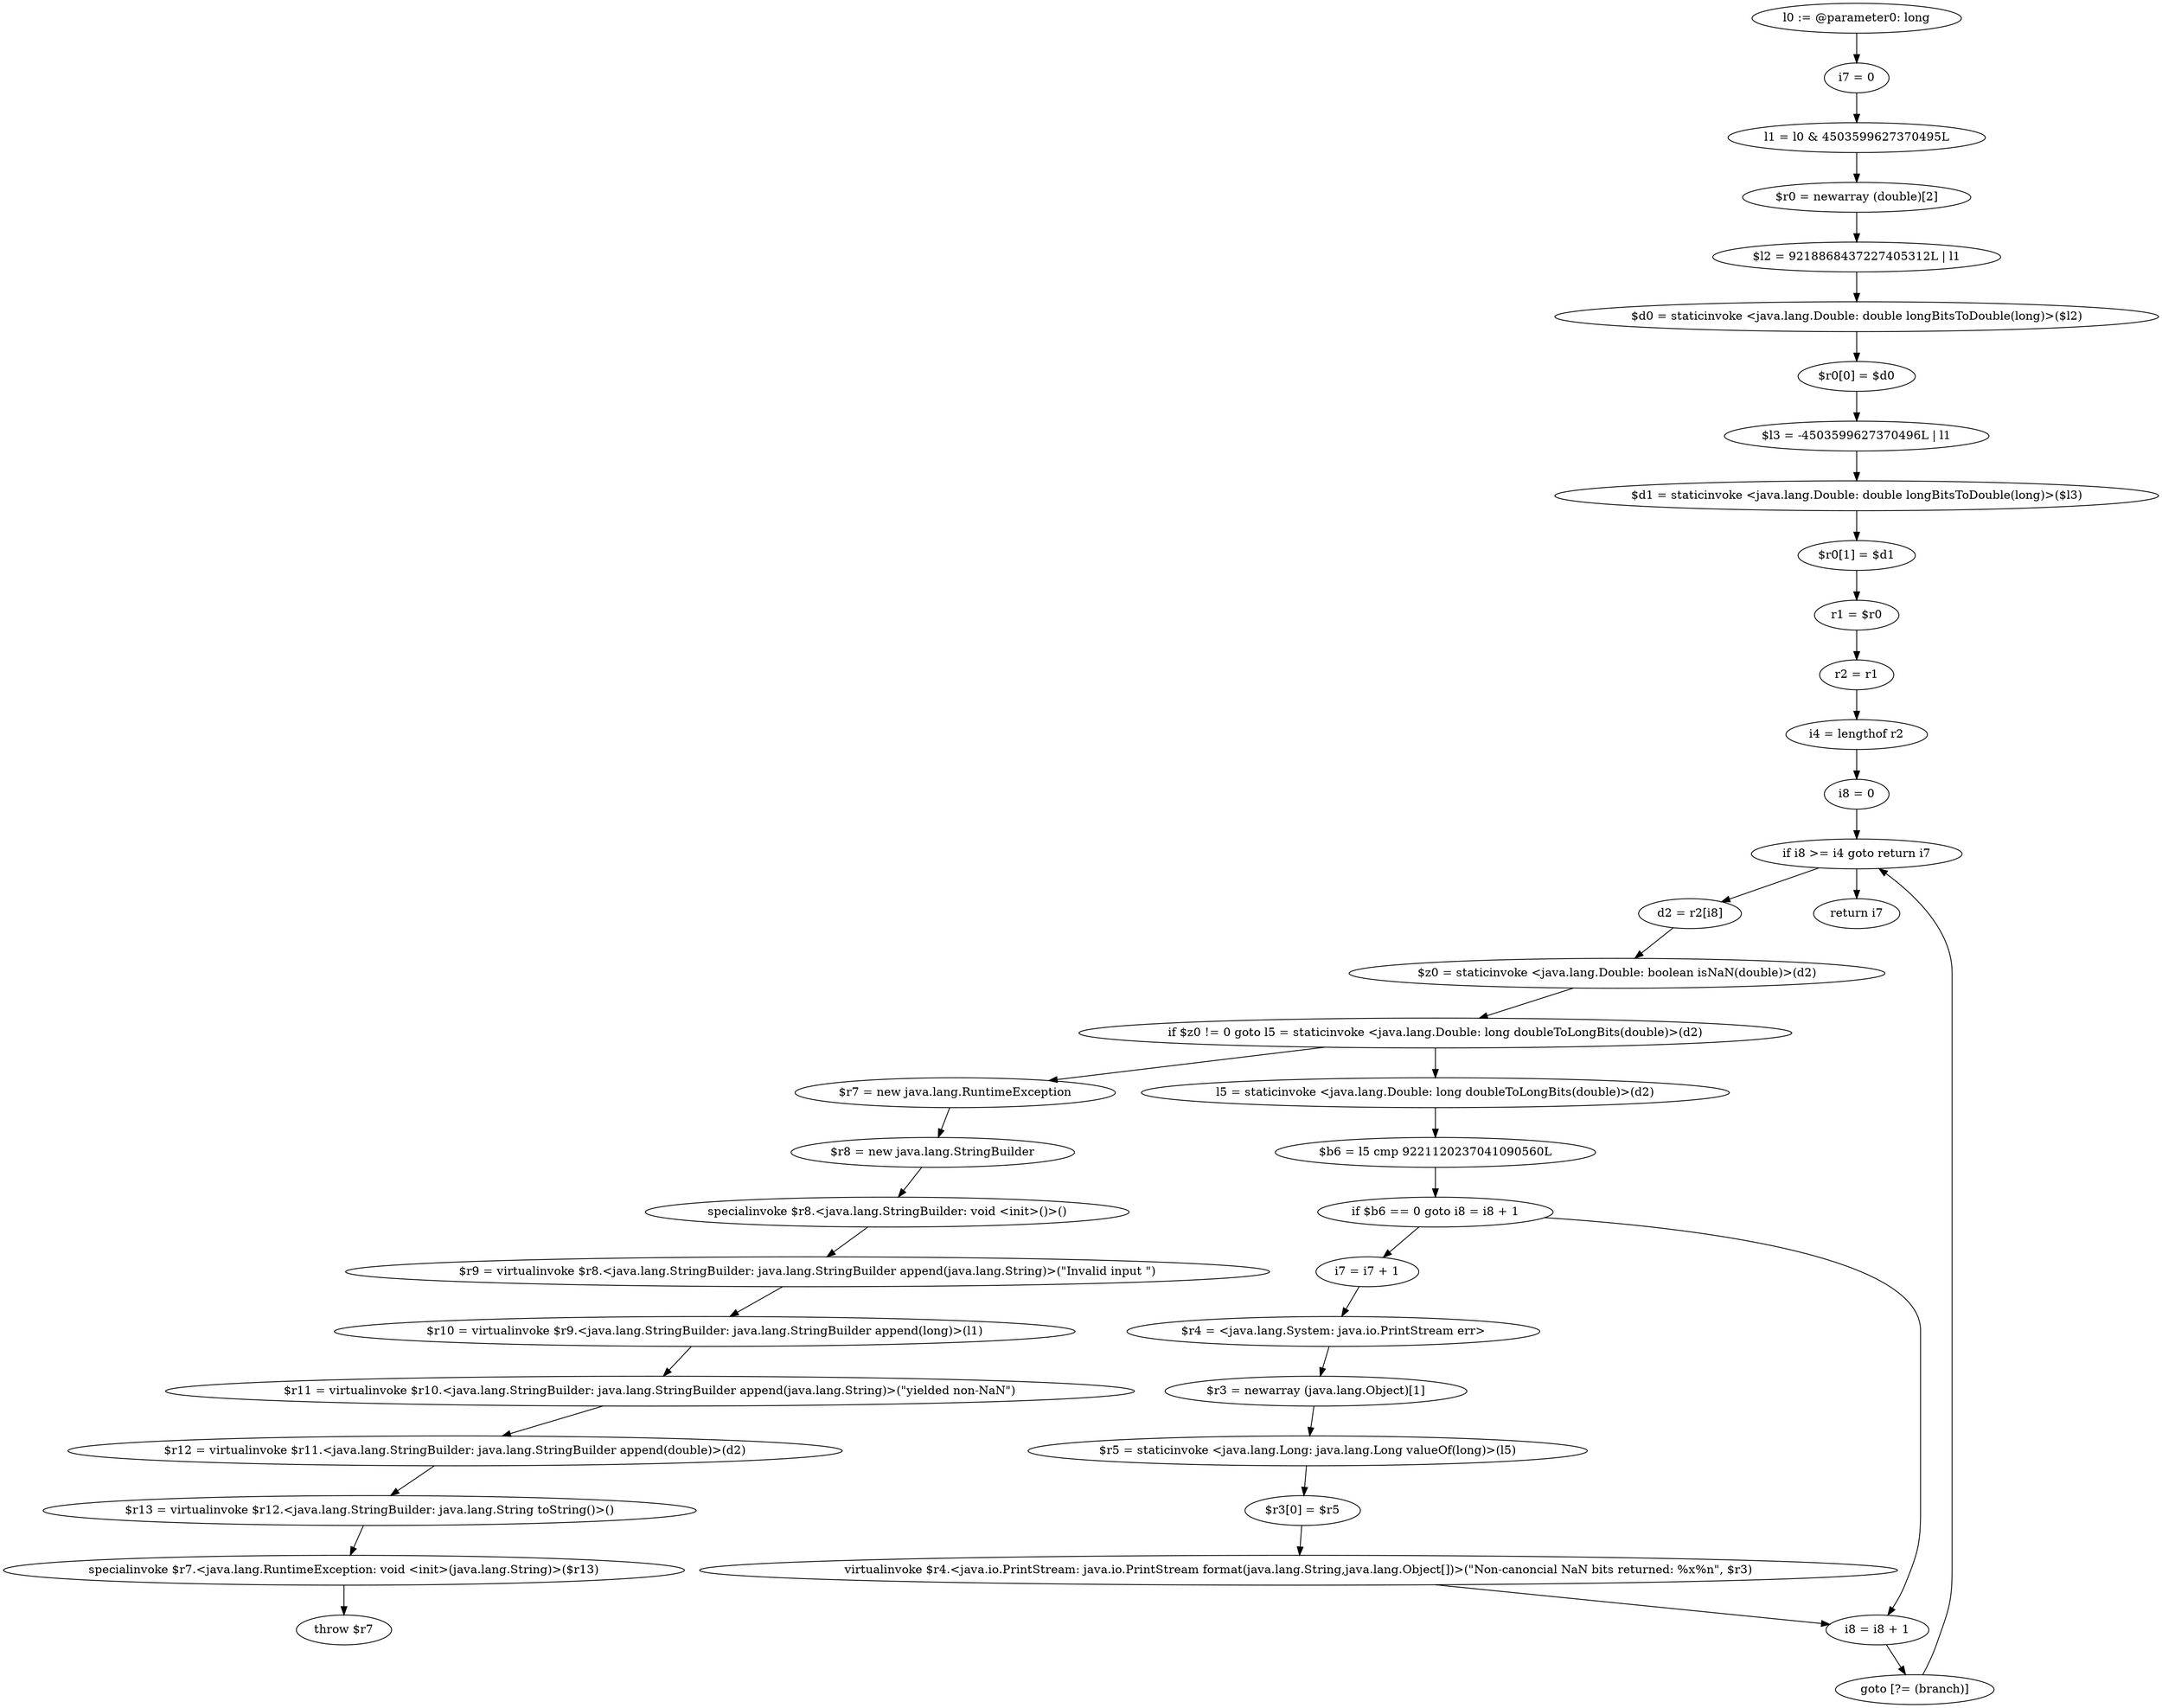 digraph "unitGraph" {
    "l0 := @parameter0: long"
    "i7 = 0"
    "l1 = l0 & 4503599627370495L"
    "$r0 = newarray (double)[2]"
    "$l2 = 9218868437227405312L | l1"
    "$d0 = staticinvoke <java.lang.Double: double longBitsToDouble(long)>($l2)"
    "$r0[0] = $d0"
    "$l3 = -4503599627370496L | l1"
    "$d1 = staticinvoke <java.lang.Double: double longBitsToDouble(long)>($l3)"
    "$r0[1] = $d1"
    "r1 = $r0"
    "r2 = r1"
    "i4 = lengthof r2"
    "i8 = 0"
    "if i8 >= i4 goto return i7"
    "d2 = r2[i8]"
    "$z0 = staticinvoke <java.lang.Double: boolean isNaN(double)>(d2)"
    "if $z0 != 0 goto l5 = staticinvoke <java.lang.Double: long doubleToLongBits(double)>(d2)"
    "$r7 = new java.lang.RuntimeException"
    "$r8 = new java.lang.StringBuilder"
    "specialinvoke $r8.<java.lang.StringBuilder: void <init>()>()"
    "$r9 = virtualinvoke $r8.<java.lang.StringBuilder: java.lang.StringBuilder append(java.lang.String)>(\"Invalid input \")"
    "$r10 = virtualinvoke $r9.<java.lang.StringBuilder: java.lang.StringBuilder append(long)>(l1)"
    "$r11 = virtualinvoke $r10.<java.lang.StringBuilder: java.lang.StringBuilder append(java.lang.String)>(\"yielded non-NaN\")"
    "$r12 = virtualinvoke $r11.<java.lang.StringBuilder: java.lang.StringBuilder append(double)>(d2)"
    "$r13 = virtualinvoke $r12.<java.lang.StringBuilder: java.lang.String toString()>()"
    "specialinvoke $r7.<java.lang.RuntimeException: void <init>(java.lang.String)>($r13)"
    "throw $r7"
    "l5 = staticinvoke <java.lang.Double: long doubleToLongBits(double)>(d2)"
    "$b6 = l5 cmp 9221120237041090560L"
    "if $b6 == 0 goto i8 = i8 + 1"
    "i7 = i7 + 1"
    "$r4 = <java.lang.System: java.io.PrintStream err>"
    "$r3 = newarray (java.lang.Object)[1]"
    "$r5 = staticinvoke <java.lang.Long: java.lang.Long valueOf(long)>(l5)"
    "$r3[0] = $r5"
    "virtualinvoke $r4.<java.io.PrintStream: java.io.PrintStream format(java.lang.String,java.lang.Object[])>(\"Non-canoncial NaN bits returned: %x%n\", $r3)"
    "i8 = i8 + 1"
    "goto [?= (branch)]"
    "return i7"
    "l0 := @parameter0: long"->"i7 = 0";
    "i7 = 0"->"l1 = l0 & 4503599627370495L";
    "l1 = l0 & 4503599627370495L"->"$r0 = newarray (double)[2]";
    "$r0 = newarray (double)[2]"->"$l2 = 9218868437227405312L | l1";
    "$l2 = 9218868437227405312L | l1"->"$d0 = staticinvoke <java.lang.Double: double longBitsToDouble(long)>($l2)";
    "$d0 = staticinvoke <java.lang.Double: double longBitsToDouble(long)>($l2)"->"$r0[0] = $d0";
    "$r0[0] = $d0"->"$l3 = -4503599627370496L | l1";
    "$l3 = -4503599627370496L | l1"->"$d1 = staticinvoke <java.lang.Double: double longBitsToDouble(long)>($l3)";
    "$d1 = staticinvoke <java.lang.Double: double longBitsToDouble(long)>($l3)"->"$r0[1] = $d1";
    "$r0[1] = $d1"->"r1 = $r0";
    "r1 = $r0"->"r2 = r1";
    "r2 = r1"->"i4 = lengthof r2";
    "i4 = lengthof r2"->"i8 = 0";
    "i8 = 0"->"if i8 >= i4 goto return i7";
    "if i8 >= i4 goto return i7"->"d2 = r2[i8]";
    "if i8 >= i4 goto return i7"->"return i7";
    "d2 = r2[i8]"->"$z0 = staticinvoke <java.lang.Double: boolean isNaN(double)>(d2)";
    "$z0 = staticinvoke <java.lang.Double: boolean isNaN(double)>(d2)"->"if $z0 != 0 goto l5 = staticinvoke <java.lang.Double: long doubleToLongBits(double)>(d2)";
    "if $z0 != 0 goto l5 = staticinvoke <java.lang.Double: long doubleToLongBits(double)>(d2)"->"$r7 = new java.lang.RuntimeException";
    "if $z0 != 0 goto l5 = staticinvoke <java.lang.Double: long doubleToLongBits(double)>(d2)"->"l5 = staticinvoke <java.lang.Double: long doubleToLongBits(double)>(d2)";
    "$r7 = new java.lang.RuntimeException"->"$r8 = new java.lang.StringBuilder";
    "$r8 = new java.lang.StringBuilder"->"specialinvoke $r8.<java.lang.StringBuilder: void <init>()>()";
    "specialinvoke $r8.<java.lang.StringBuilder: void <init>()>()"->"$r9 = virtualinvoke $r8.<java.lang.StringBuilder: java.lang.StringBuilder append(java.lang.String)>(\"Invalid input \")";
    "$r9 = virtualinvoke $r8.<java.lang.StringBuilder: java.lang.StringBuilder append(java.lang.String)>(\"Invalid input \")"->"$r10 = virtualinvoke $r9.<java.lang.StringBuilder: java.lang.StringBuilder append(long)>(l1)";
    "$r10 = virtualinvoke $r9.<java.lang.StringBuilder: java.lang.StringBuilder append(long)>(l1)"->"$r11 = virtualinvoke $r10.<java.lang.StringBuilder: java.lang.StringBuilder append(java.lang.String)>(\"yielded non-NaN\")";
    "$r11 = virtualinvoke $r10.<java.lang.StringBuilder: java.lang.StringBuilder append(java.lang.String)>(\"yielded non-NaN\")"->"$r12 = virtualinvoke $r11.<java.lang.StringBuilder: java.lang.StringBuilder append(double)>(d2)";
    "$r12 = virtualinvoke $r11.<java.lang.StringBuilder: java.lang.StringBuilder append(double)>(d2)"->"$r13 = virtualinvoke $r12.<java.lang.StringBuilder: java.lang.String toString()>()";
    "$r13 = virtualinvoke $r12.<java.lang.StringBuilder: java.lang.String toString()>()"->"specialinvoke $r7.<java.lang.RuntimeException: void <init>(java.lang.String)>($r13)";
    "specialinvoke $r7.<java.lang.RuntimeException: void <init>(java.lang.String)>($r13)"->"throw $r7";
    "l5 = staticinvoke <java.lang.Double: long doubleToLongBits(double)>(d2)"->"$b6 = l5 cmp 9221120237041090560L";
    "$b6 = l5 cmp 9221120237041090560L"->"if $b6 == 0 goto i8 = i8 + 1";
    "if $b6 == 0 goto i8 = i8 + 1"->"i7 = i7 + 1";
    "if $b6 == 0 goto i8 = i8 + 1"->"i8 = i8 + 1";
    "i7 = i7 + 1"->"$r4 = <java.lang.System: java.io.PrintStream err>";
    "$r4 = <java.lang.System: java.io.PrintStream err>"->"$r3 = newarray (java.lang.Object)[1]";
    "$r3 = newarray (java.lang.Object)[1]"->"$r5 = staticinvoke <java.lang.Long: java.lang.Long valueOf(long)>(l5)";
    "$r5 = staticinvoke <java.lang.Long: java.lang.Long valueOf(long)>(l5)"->"$r3[0] = $r5";
    "$r3[0] = $r5"->"virtualinvoke $r4.<java.io.PrintStream: java.io.PrintStream format(java.lang.String,java.lang.Object[])>(\"Non-canoncial NaN bits returned: %x%n\", $r3)";
    "virtualinvoke $r4.<java.io.PrintStream: java.io.PrintStream format(java.lang.String,java.lang.Object[])>(\"Non-canoncial NaN bits returned: %x%n\", $r3)"->"i8 = i8 + 1";
    "i8 = i8 + 1"->"goto [?= (branch)]";
    "goto [?= (branch)]"->"if i8 >= i4 goto return i7";
}
